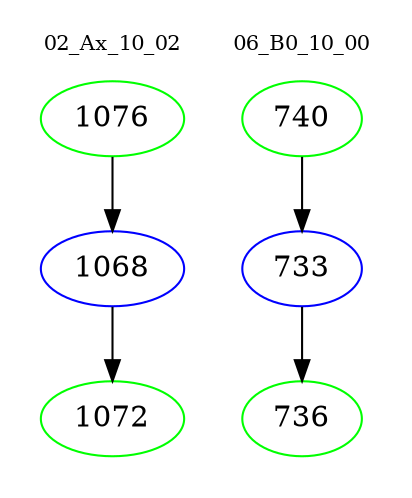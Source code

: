 digraph{
subgraph cluster_0 {
color = white
label = "02_Ax_10_02";
fontsize=10;
T0_1076 [label="1076", color="green"]
T0_1076 -> T0_1068 [color="black"]
T0_1068 [label="1068", color="blue"]
T0_1068 -> T0_1072 [color="black"]
T0_1072 [label="1072", color="green"]
}
subgraph cluster_1 {
color = white
label = "06_B0_10_00";
fontsize=10;
T1_740 [label="740", color="green"]
T1_740 -> T1_733 [color="black"]
T1_733 [label="733", color="blue"]
T1_733 -> T1_736 [color="black"]
T1_736 [label="736", color="green"]
}
}
